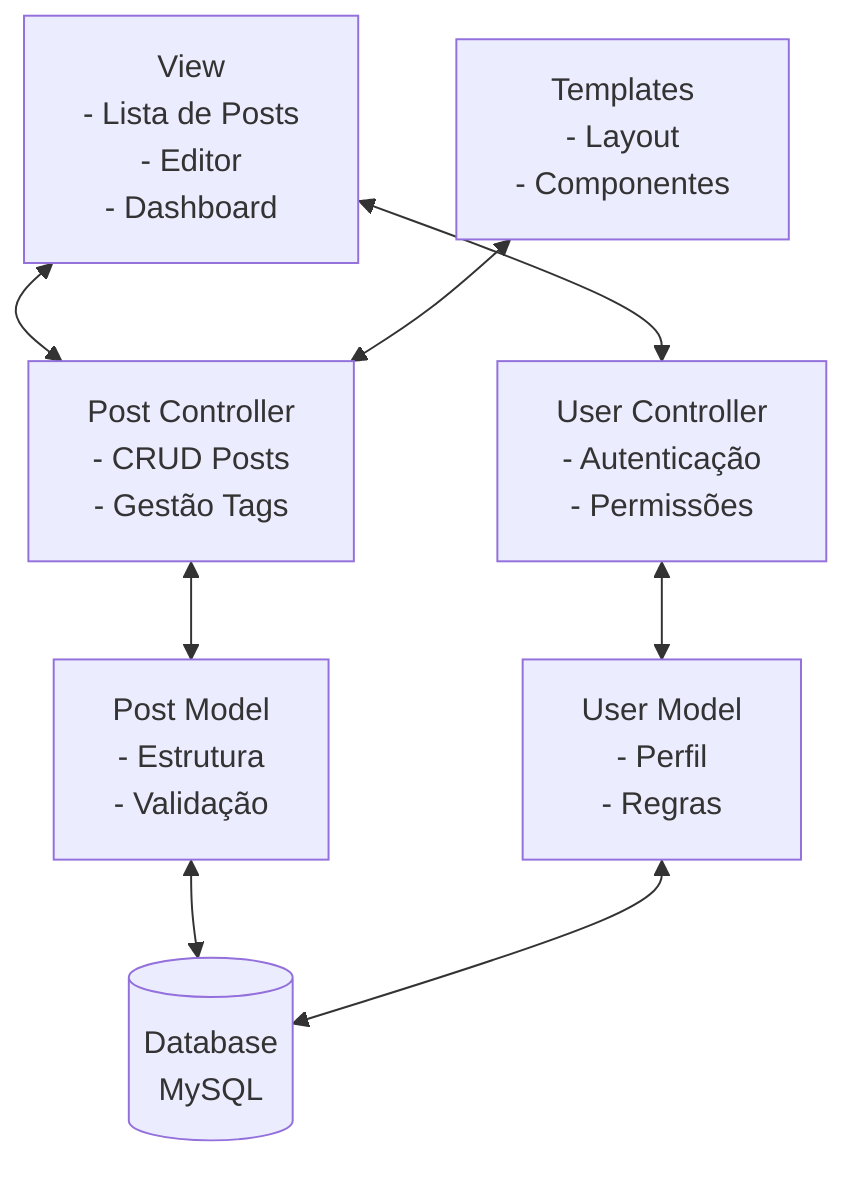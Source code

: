 graph TD
    PV["View<br/>- Lista de Posts<br/>- Editor<br/>- Dashboard"]
    TM["Templates<br/>- Layout<br/>- Componentes"]
    
    PC["Post Controller<br/>- CRUD Posts<br/>- Gestão Tags"]
    UC["User Controller<br/>- Autenticação<br/>- Permissões"]
    
    PM["Post Model<br/>- Estrutura<br/>- Validação"]
    UM["User Model<br/>- Perfil<br/>- Regras"]
    DB[(Database<br/>MySQL)]
    
    PV <--> PC
    PV <--> UC
    TM <--> PC
    
    PC <--> PM
    UC <--> UM
    
    PM <--> DB
    UM <--> DB